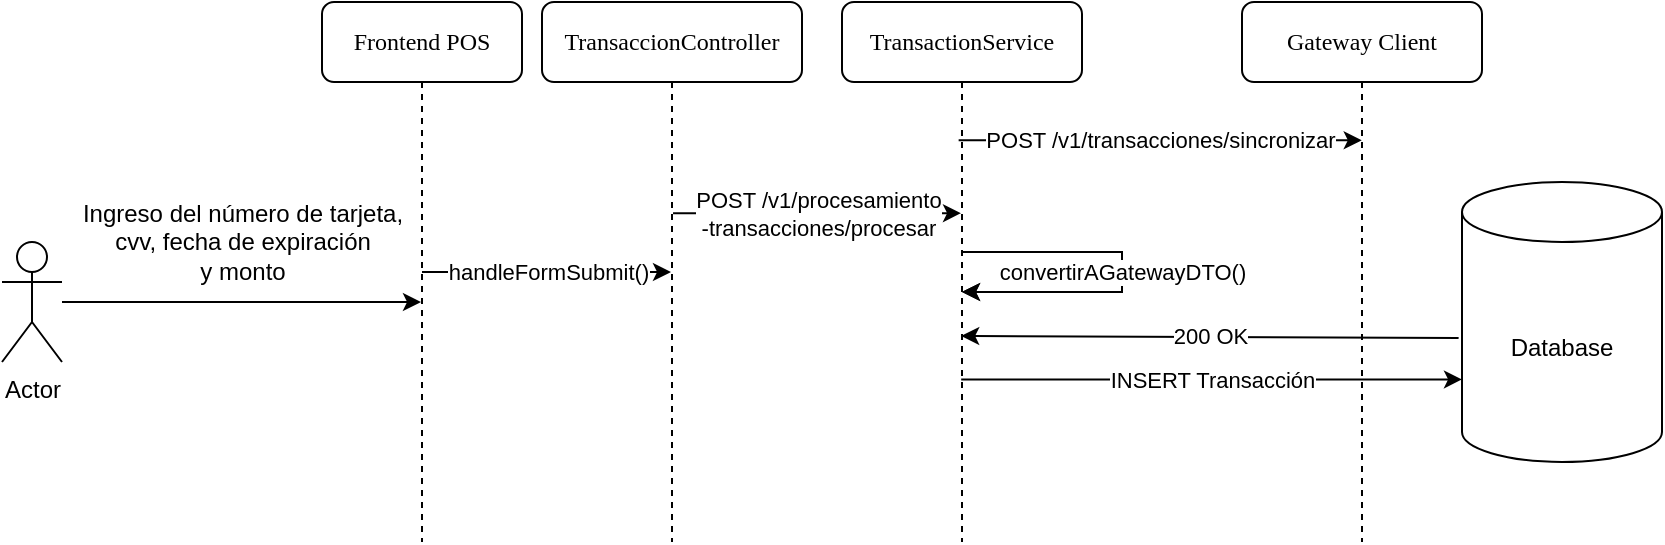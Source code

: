 <mxfile version="26.0.11">
  <diagram name="Página-1" id="tkpmx5HUAmSLAqPTgBW0">
    <mxGraphModel dx="1504" dy="354" grid="1" gridSize="10" guides="1" tooltips="1" connect="1" arrows="1" fold="1" page="1" pageScale="1" pageWidth="827" pageHeight="1169" math="0" shadow="0">
      <root>
        <mxCell id="0" />
        <mxCell id="1" parent="0" />
        <mxCell id="FrontendPOS" value="Frontend POS" style="shape=umlLifeline;perimeter=lifelinePerimeter;whiteSpace=wrap;html=1;container=1;collapsible=0;recursiveResize=0;outlineConnect=0;rounded=1;shadow=0;comic=0;labelBackgroundColor=none;strokeWidth=1;fontFamily=Verdana;fontSize=12;align=center;" vertex="1" parent="1">
          <mxGeometry x="120" y="90" width="100" height="270" as="geometry" />
        </mxCell>
        <mxCell id="POSController" value="TransaccionController" style="shape=umlLifeline;perimeter=lifelinePerimeter;whiteSpace=wrap;html=1;container=1;collapsible=0;recursiveResize=0;outlineConnect=0;rounded=1;shadow=0;comic=0;labelBackgroundColor=none;strokeWidth=1;fontFamily=Verdana;fontSize=12;align=center;" vertex="1" parent="1">
          <mxGeometry x="230" y="90" width="130" height="270" as="geometry" />
        </mxCell>
        <mxCell id="TransactionService" value="TransactionService" style="shape=umlLifeline;perimeter=lifelinePerimeter;whiteSpace=wrap;html=1;container=1;collapsible=0;recursiveResize=0;outlineConnect=0;rounded=1;shadow=0;comic=0;labelBackgroundColor=none;strokeWidth=1;fontFamily=Verdana;fontSize=12;align=center;" vertex="1" parent="1">
          <mxGeometry x="380" y="90" width="120" height="270" as="geometry" />
        </mxCell>
        <mxCell id="GatewayClient" value="Gateway Client" style="shape=umlLifeline;perimeter=lifelinePerimeter;whiteSpace=wrap;html=1;container=1;collapsible=0;recursiveResize=0;outlineConnect=0;rounded=1;shadow=0;comic=0;labelBackgroundColor=none;strokeWidth=1;fontFamily=Verdana;fontSize=12;align=center;" vertex="1" parent="1">
          <mxGeometry x="580" y="90" width="120" height="270" as="geometry" />
        </mxCell>
        <mxCell id="Database" value="Database" style="shape=cylinder3;whiteSpace=wrap;html=1;boundedLbl=1;backgroundOutline=1;size=15;" vertex="1" parent="1">
          <mxGeometry x="690" y="180" width="100" height="140" as="geometry" />
        </mxCell>
        <mxCell id="FormSubmit" value="handleFormSubmit()" style="endArrow=classic;html=1;rounded=0;" edge="1" parent="1" source="FrontendPOS" target="POSController">
          <mxGeometry width="50" height="50" relative="1" as="geometry">
            <mxPoint x="130" y="159" as="sourcePoint" />
            <mxPoint x="259.5" y="159" as="targetPoint" />
          </mxGeometry>
        </mxCell>
        <mxCell id="ValidateFields" value="validarCampos()" style="endArrow=classic;html=1;rounded=0;" edge="1" parent="1" source="TransactionService" target="TransactionService">
          <mxGeometry width="50" height="50" relative="1" as="geometry" />
        </mxCell>
        <mxCell id="SaveToDB" value="INSERT Transacción" style="endArrow=classic;html=1;rounded=0;entryX=0;entryY=0.705;entryDx=0;entryDy=0;entryPerimeter=0;" edge="1" parent="1" target="Database">
          <mxGeometry width="50" height="50" relative="1" as="geometry">
            <mxPoint x="439.591" y="278.711" as="sourcePoint" />
            <mxPoint x="690" y="279" as="targetPoint" />
          </mxGeometry>
        </mxCell>
        <mxCell id="ConfirmSave" value="200 OK" style="endArrow=classic;html=1;rounded=0;exitX=-0.017;exitY=0.557;exitDx=0;exitDy=0;exitPerimeter=0;" edge="1" parent="1" source="Database">
          <mxGeometry width="50" height="50" relative="1" as="geometry">
            <mxPoint x="690" y="257" as="sourcePoint" />
            <mxPoint x="439.591" y="257" as="targetPoint" />
          </mxGeometry>
        </mxCell>
        <mxCell id="PrepareDTO" value="convertirAGatewayDTO()" style="endArrow=classic;html=1;rounded=0;" edge="1" parent="1" source="TransactionService" target="TransactionService">
          <mxGeometry width="50" height="50" relative="1" as="geometry" />
        </mxCell>
        <mxCell id="SendToGateway" value="POST /v1/transacciones/sincronizar" style="endArrow=classic;html=1;rounded=0;entryX=0.499;entryY=0.256;entryDx=0;entryDy=0;entryPerimeter=0;exitX=0.486;exitY=0.256;exitDx=0;exitDy=0;exitPerimeter=0;" edge="1" parent="1" source="TransactionService" target="GatewayClient">
          <mxGeometry width="50" height="50" relative="1" as="geometry">
            <mxPoint x="440.13" y="157" as="sourcePoint" />
            <mxPoint x="619.5" y="157" as="targetPoint" />
          </mxGeometry>
        </mxCell>
        <mxCell id="ZHiZXvCOdi1pjf9QYCbd-14" value="Actor" style="shape=umlActor;verticalLabelPosition=bottom;verticalAlign=top;html=1;outlineConnect=0;" vertex="1" parent="1">
          <mxGeometry x="-40" y="210" width="30" height="60" as="geometry" />
        </mxCell>
        <mxCell id="ZHiZXvCOdi1pjf9QYCbd-15" value="" style="endArrow=classic;html=1;rounded=0;" edge="1" parent="1" source="ZHiZXvCOdi1pjf9QYCbd-14" target="FrontendPOS">
          <mxGeometry width="50" height="50" relative="1" as="geometry">
            <mxPoint x="240" y="240" as="sourcePoint" />
            <mxPoint x="290" y="190" as="targetPoint" />
          </mxGeometry>
        </mxCell>
        <mxCell id="ZHiZXvCOdi1pjf9QYCbd-16" value="Ingreso del número de tarjeta,&lt;div&gt;cvv, fecha de expiración&lt;/div&gt;&lt;div&gt;y monto&lt;/div&gt;" style="text;html=1;align=center;verticalAlign=middle;resizable=0;points=[];autosize=1;strokeColor=none;fillColor=none;" vertex="1" parent="1">
          <mxGeometry x="-10" y="180" width="180" height="60" as="geometry" />
        </mxCell>
        <mxCell id="RequestProcessing" value="POST /v1/procesamiento&lt;div&gt;-transacciones&lt;span style=&quot;background-color: light-dark(#ffffff, var(--ge-dark-color, #121212)); color: light-dark(rgb(0, 0, 0), rgb(255, 255, 255));&quot;&gt;/procesar&lt;/span&gt;&lt;/div&gt;" style="endArrow=classic;html=1;rounded=0;exitX=0.504;exitY=0.391;exitDx=0;exitDy=0;exitPerimeter=0;" edge="1" parent="1" source="POSController" target="TransactionService">
          <mxGeometry width="50" height="50" relative="1" as="geometry">
            <mxPoint x="280.001" y="190" as="sourcePoint" />
            <mxPoint x="459.91" y="190" as="targetPoint" />
          </mxGeometry>
        </mxCell>
      </root>
    </mxGraphModel>
  </diagram>
</mxfile>
